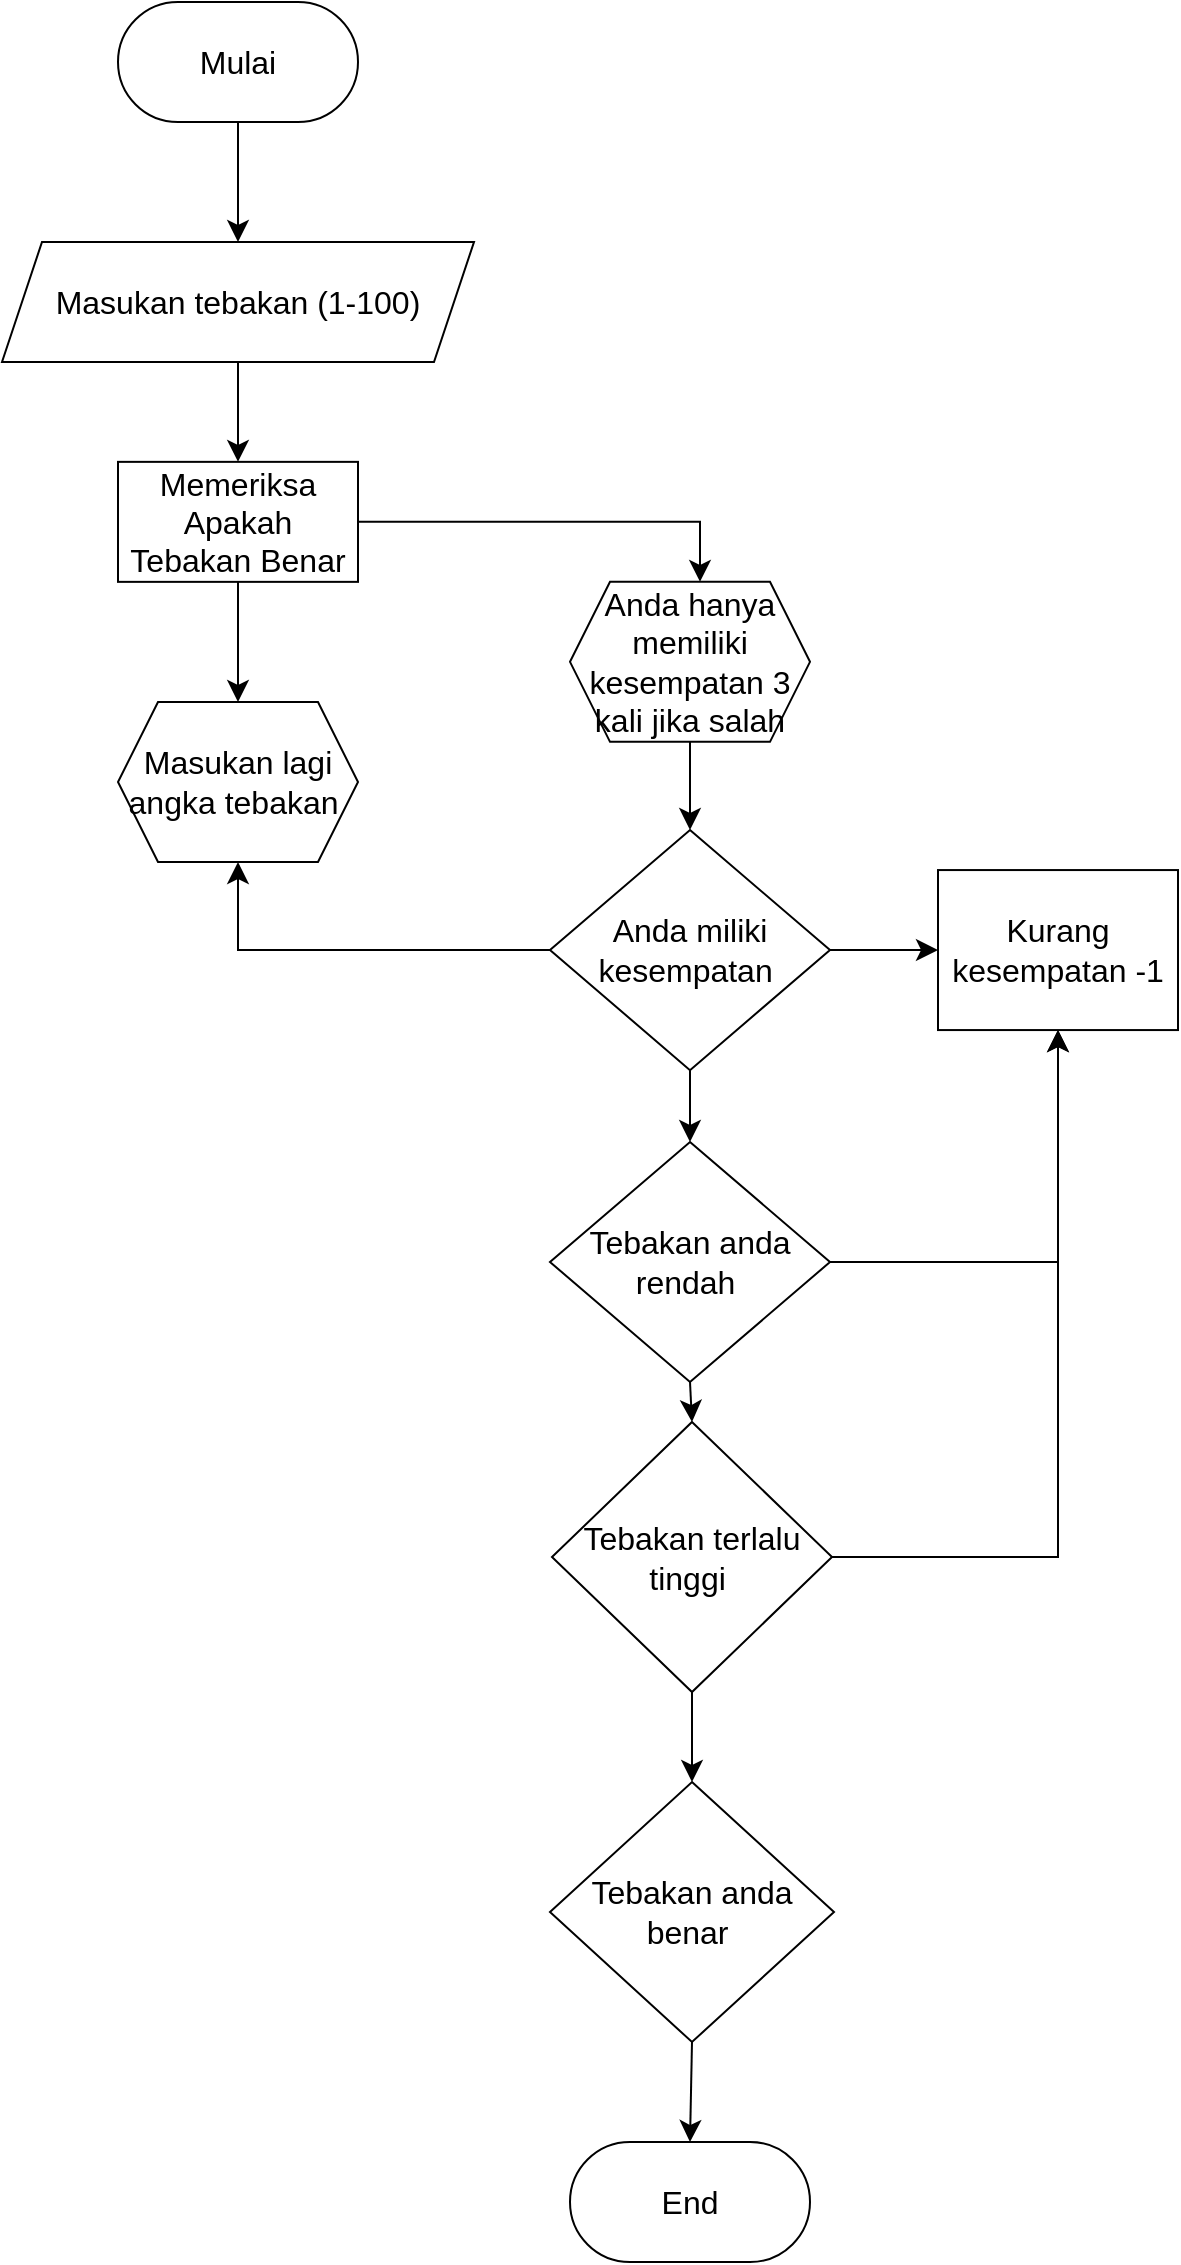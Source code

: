 <mxfile version="22.0.4" type="github">
  <diagram id="C5RBs43oDa-KdzZeNtuy" name="Page-1">
    <mxGraphModel dx="1197" dy="1963" grid="1" gridSize="10" guides="1" tooltips="1" connect="1" arrows="1" fold="1" page="1" pageScale="1" pageWidth="827" pageHeight="1169" math="0" shadow="0">
      <root>
        <mxCell id="WIyWlLk6GJQsqaUBKTNV-0" />
        <mxCell id="WIyWlLk6GJQsqaUBKTNV-1" parent="WIyWlLk6GJQsqaUBKTNV-0" />
        <mxCell id="2ZP7MVJUTkGxahNRQjdo-2" value="" style="edgeStyle=none;orthogonalLoop=1;jettySize=auto;html=1;rounded=0;fontSize=12;startSize=8;endSize=8;curved=1;exitX=0.5;exitY=1;exitDx=0;exitDy=0;entryX=0.5;entryY=0;entryDx=0;entryDy=0;" parent="WIyWlLk6GJQsqaUBKTNV-1" source="pNcdOlw_u13es9BGFDfQ-15" target="_DnQs_Z1P2Ir-Lfi21zD-6" edge="1">
          <mxGeometry width="140" relative="1" as="geometry">
            <mxPoint x="220" y="120" as="sourcePoint" />
            <mxPoint x="220" y="170" as="targetPoint" />
            <Array as="points" />
          </mxGeometry>
        </mxCell>
        <mxCell id="2ZP7MVJUTkGxahNRQjdo-3" style="edgeStyle=none;curved=1;rounded=0;orthogonalLoop=1;jettySize=auto;html=1;exitX=1;exitY=0;exitDx=0;exitDy=0;fontSize=12;startSize=8;endSize=8;" parent="WIyWlLk6GJQsqaUBKTNV-1" edge="1">
          <mxGeometry relative="1" as="geometry">
            <mxPoint x="245" y="310" as="sourcePoint" />
            <mxPoint x="245" y="310" as="targetPoint" />
          </mxGeometry>
        </mxCell>
        <mxCell id="_DnQs_Z1P2Ir-Lfi21zD-2" value="Memeriksa Apakah Tebakan Benar" style="whiteSpace=wrap;html=1;fontSize=16;" parent="WIyWlLk6GJQsqaUBKTNV-1" vertex="1">
          <mxGeometry x="160" y="279.93" width="120" height="60" as="geometry" />
        </mxCell>
        <mxCell id="_DnQs_Z1P2Ir-Lfi21zD-3" value="" style="edgeStyle=none;orthogonalLoop=1;jettySize=auto;html=1;rounded=0;fontSize=12;startSize=8;endSize=8;curved=1;entryX=0.5;entryY=0;entryDx=0;entryDy=0;exitX=0.5;exitY=1;exitDx=0;exitDy=0;" parent="WIyWlLk6GJQsqaUBKTNV-1" source="_DnQs_Z1P2Ir-Lfi21zD-6" target="_DnQs_Z1P2Ir-Lfi21zD-2" edge="1">
          <mxGeometry width="140" relative="1" as="geometry">
            <mxPoint x="210" y="240" as="sourcePoint" />
            <mxPoint x="300" y="260" as="targetPoint" />
            <Array as="points" />
          </mxGeometry>
        </mxCell>
        <mxCell id="_DnQs_Z1P2Ir-Lfi21zD-4" value="Tebakan anda rendah&amp;nbsp;" style="rhombus;whiteSpace=wrap;html=1;fontSize=16;" parent="WIyWlLk6GJQsqaUBKTNV-1" vertex="1">
          <mxGeometry x="376" y="620" width="140" height="120" as="geometry" />
        </mxCell>
        <mxCell id="_DnQs_Z1P2Ir-Lfi21zD-6" value="Masukan tebakan (1-100)" style="shape=parallelogram;perimeter=parallelogramPerimeter;whiteSpace=wrap;html=1;fixedSize=1;fontSize=16;" parent="WIyWlLk6GJQsqaUBKTNV-1" vertex="1">
          <mxGeometry x="102" y="170" width="236" height="60" as="geometry" />
        </mxCell>
        <mxCell id="_DnQs_Z1P2Ir-Lfi21zD-8" value="" style="edgeStyle=none;orthogonalLoop=1;jettySize=auto;html=1;rounded=0;fontSize=12;startSize=8;endSize=8;curved=1;exitX=0.5;exitY=1;exitDx=0;exitDy=0;entryX=0.5;entryY=0;entryDx=0;entryDy=0;" parent="WIyWlLk6GJQsqaUBKTNV-1" source="_DnQs_Z1P2Ir-Lfi21zD-4" target="_DnQs_Z1P2Ir-Lfi21zD-12" edge="1">
          <mxGeometry width="140" relative="1" as="geometry">
            <mxPoint x="260" y="510" as="sourcePoint" />
            <mxPoint x="413" y="500" as="targetPoint" />
            <Array as="points" />
          </mxGeometry>
        </mxCell>
        <mxCell id="_DnQs_Z1P2Ir-Lfi21zD-11" style="edgeStyle=none;curved=1;rounded=0;orthogonalLoop=1;jettySize=auto;html=1;entryX=0.5;entryY=0;entryDx=0;entryDy=0;fontSize=12;startSize=8;endSize=8;" parent="WIyWlLk6GJQsqaUBKTNV-1" edge="1">
          <mxGeometry relative="1" as="geometry">
            <mxPoint x="413" y="500" as="sourcePoint" />
            <mxPoint x="413" y="500" as="targetPoint" />
          </mxGeometry>
        </mxCell>
        <mxCell id="_DnQs_Z1P2Ir-Lfi21zD-12" value="Tebakan terlalu tinggi&amp;nbsp;" style="rhombus;whiteSpace=wrap;html=1;fontSize=16;" parent="WIyWlLk6GJQsqaUBKTNV-1" vertex="1">
          <mxGeometry x="377" y="760" width="140" height="135" as="geometry" />
        </mxCell>
        <mxCell id="_DnQs_Z1P2Ir-Lfi21zD-13" value="" style="edgeStyle=none;orthogonalLoop=1;jettySize=auto;html=1;rounded=0;fontSize=12;startSize=8;endSize=8;curved=1;exitX=0.5;exitY=1;exitDx=0;exitDy=0;entryX=0.5;entryY=0;entryDx=0;entryDy=0;" parent="WIyWlLk6GJQsqaUBKTNV-1" source="_DnQs_Z1P2Ir-Lfi21zD-12" target="_DnQs_Z1P2Ir-Lfi21zD-14" edge="1">
          <mxGeometry width="140" relative="1" as="geometry">
            <mxPoint x="260" y="520" as="sourcePoint" />
            <mxPoint x="410" y="690" as="targetPoint" />
            <Array as="points" />
          </mxGeometry>
        </mxCell>
        <mxCell id="_DnQs_Z1P2Ir-Lfi21zD-14" value="Tebakan anda benar&amp;nbsp;" style="rhombus;whiteSpace=wrap;html=1;fontSize=16;" parent="WIyWlLk6GJQsqaUBKTNV-1" vertex="1">
          <mxGeometry x="376" y="940" width="142" height="130" as="geometry" />
        </mxCell>
        <mxCell id="_KrdQK7Pouet_UWbNt0K-0" value="" style="edgeStyle=segmentEdgeStyle;endArrow=classic;html=1;curved=0;rounded=0;endSize=8;startSize=8;sourcePerimeterSpacing=0;targetPerimeterSpacing=0;fontSize=12;exitX=1;exitY=0.5;exitDx=0;exitDy=0;" parent="WIyWlLk6GJQsqaUBKTNV-1" source="_DnQs_Z1P2Ir-Lfi21zD-2" target="_KrdQK7Pouet_UWbNt0K-6" edge="1">
          <mxGeometry width="140" relative="1" as="geometry">
            <mxPoint x="320" y="299.93" as="sourcePoint" />
            <mxPoint x="230" y="390" as="targetPoint" />
            <Array as="points">
              <mxPoint x="451" y="310" />
            </Array>
          </mxGeometry>
        </mxCell>
        <mxCell id="_KrdQK7Pouet_UWbNt0K-4" value="" style="edgeStyle=none;orthogonalLoop=1;jettySize=auto;html=1;rounded=0;fontSize=12;startSize=8;endSize=8;curved=1;exitX=0.5;exitY=1;exitDx=0;exitDy=0;" parent="WIyWlLk6GJQsqaUBKTNV-1" source="_DnQs_Z1P2Ir-Lfi21zD-2" edge="1" target="pNcdOlw_u13es9BGFDfQ-0">
          <mxGeometry width="140" relative="1" as="geometry">
            <mxPoint x="230" y="420" as="sourcePoint" />
            <mxPoint x="220.0" y="370" as="targetPoint" />
            <Array as="points" />
          </mxGeometry>
        </mxCell>
        <mxCell id="_KrdQK7Pouet_UWbNt0K-6" value="Anda hanya memiliki kesempatan 3 kali jika salah" style="shape=hexagon;perimeter=hexagonPerimeter2;whiteSpace=wrap;html=1;fixedSize=1;fontSize=16;" parent="WIyWlLk6GJQsqaUBKTNV-1" vertex="1">
          <mxGeometry x="386" y="339.93" width="120" height="80" as="geometry" />
        </mxCell>
        <mxCell id="_KrdQK7Pouet_UWbNt0K-12" style="edgeStyle=none;curved=1;rounded=0;orthogonalLoop=1;jettySize=auto;html=1;fontSize=12;startSize=8;endSize=8;entryX=0.5;entryY=0;entryDx=0;entryDy=0;" parent="WIyWlLk6GJQsqaUBKTNV-1" source="_KrdQK7Pouet_UWbNt0K-11" target="_DnQs_Z1P2Ir-Lfi21zD-4" edge="1">
          <mxGeometry relative="1" as="geometry">
            <mxPoint x="580" y="590" as="targetPoint" />
          </mxGeometry>
        </mxCell>
        <mxCell id="_KrdQK7Pouet_UWbNt0K-11" value="Anda miliki kesempatan&amp;nbsp;" style="rhombus;whiteSpace=wrap;html=1;fontSize=16;" parent="WIyWlLk6GJQsqaUBKTNV-1" vertex="1">
          <mxGeometry x="376" y="464" width="140" height="120.07" as="geometry" />
        </mxCell>
        <mxCell id="_KrdQK7Pouet_UWbNt0K-13" value="" style="edgeStyle=none;orthogonalLoop=1;jettySize=auto;html=1;rounded=0;fontSize=12;startSize=8;endSize=8;curved=1;exitX=0.5;exitY=1;exitDx=0;exitDy=0;entryX=0.5;entryY=0;entryDx=0;entryDy=0;" parent="WIyWlLk6GJQsqaUBKTNV-1" source="_KrdQK7Pouet_UWbNt0K-6" target="_KrdQK7Pouet_UWbNt0K-11" edge="1">
          <mxGeometry width="140" relative="1" as="geometry">
            <mxPoint x="390" y="490" as="sourcePoint" />
            <mxPoint x="530" y="490" as="targetPoint" />
            <Array as="points" />
          </mxGeometry>
        </mxCell>
        <mxCell id="pNcdOlw_u13es9BGFDfQ-0" value="Masukan lagi angka tebakan&amp;nbsp;" style="shape=hexagon;perimeter=hexagonPerimeter2;whiteSpace=wrap;html=1;fixedSize=1;fontSize=16;" vertex="1" parent="WIyWlLk6GJQsqaUBKTNV-1">
          <mxGeometry x="160" y="400" width="120" height="80" as="geometry" />
        </mxCell>
        <mxCell id="pNcdOlw_u13es9BGFDfQ-4" value="" style="edgeStyle=none;orthogonalLoop=1;jettySize=auto;html=1;rounded=0;fontSize=12;startSize=8;endSize=8;curved=1;exitX=1;exitY=0.5;exitDx=0;exitDy=0;" edge="1" parent="WIyWlLk6GJQsqaUBKTNV-1" source="_KrdQK7Pouet_UWbNt0K-11" target="pNcdOlw_u13es9BGFDfQ-5">
          <mxGeometry width="140" relative="1" as="geometry">
            <mxPoint x="640" y="590" as="sourcePoint" />
            <mxPoint x="600" y="524" as="targetPoint" />
            <Array as="points" />
          </mxGeometry>
        </mxCell>
        <mxCell id="pNcdOlw_u13es9BGFDfQ-5" value="Kurang kesempatan -1" style="whiteSpace=wrap;html=1;fontSize=16;" vertex="1" parent="WIyWlLk6GJQsqaUBKTNV-1">
          <mxGeometry x="570" y="484.03" width="120" height="80" as="geometry" />
        </mxCell>
        <mxCell id="pNcdOlw_u13es9BGFDfQ-6" value="" style="edgeStyle=segmentEdgeStyle;endArrow=classic;html=1;curved=0;rounded=0;endSize=8;startSize=8;sourcePerimeterSpacing=0;targetPerimeterSpacing=0;fontSize=12;exitX=1;exitY=0.5;exitDx=0;exitDy=0;entryX=0.5;entryY=1;entryDx=0;entryDy=0;" edge="1" parent="WIyWlLk6GJQsqaUBKTNV-1" source="_DnQs_Z1P2Ir-Lfi21zD-4" target="pNcdOlw_u13es9BGFDfQ-5">
          <mxGeometry width="140" relative="1" as="geometry">
            <mxPoint x="560" y="630" as="sourcePoint" />
            <mxPoint x="680" y="620" as="targetPoint" />
            <Array as="points">
              <mxPoint x="630" y="680" />
            </Array>
          </mxGeometry>
        </mxCell>
        <mxCell id="pNcdOlw_u13es9BGFDfQ-10" value="" style="edgeStyle=segmentEdgeStyle;endArrow=classic;html=1;curved=0;rounded=0;endSize=8;startSize=8;sourcePerimeterSpacing=0;targetPerimeterSpacing=0;fontSize=12;entryX=0.5;entryY=1;entryDx=0;entryDy=0;exitX=0;exitY=0.5;exitDx=0;exitDy=0;" edge="1" parent="WIyWlLk6GJQsqaUBKTNV-1" source="_KrdQK7Pouet_UWbNt0K-11" target="pNcdOlw_u13es9BGFDfQ-0">
          <mxGeometry width="140" relative="1" as="geometry">
            <mxPoint x="102" y="494.03" as="sourcePoint" />
            <mxPoint x="242" y="554.03" as="targetPoint" />
            <Array as="points">
              <mxPoint x="220" y="524" />
            </Array>
          </mxGeometry>
        </mxCell>
        <mxCell id="pNcdOlw_u13es9BGFDfQ-12" value="End" style="rounded=1;whiteSpace=wrap;html=1;fontSize=16;arcSize=50;" vertex="1" parent="WIyWlLk6GJQsqaUBKTNV-1">
          <mxGeometry x="386" y="1120" width="120" height="60" as="geometry" />
        </mxCell>
        <mxCell id="pNcdOlw_u13es9BGFDfQ-15" value="Mulai" style="rounded=1;whiteSpace=wrap;html=1;fontSize=16;arcSize=50;" vertex="1" parent="WIyWlLk6GJQsqaUBKTNV-1">
          <mxGeometry x="160" y="50" width="120" height="60" as="geometry" />
        </mxCell>
        <mxCell id="pNcdOlw_u13es9BGFDfQ-16" value="" style="edgeStyle=none;orthogonalLoop=1;jettySize=auto;html=1;rounded=0;fontSize=12;startSize=8;endSize=8;curved=1;exitX=0.5;exitY=1;exitDx=0;exitDy=0;entryX=0.5;entryY=0;entryDx=0;entryDy=0;" edge="1" parent="WIyWlLk6GJQsqaUBKTNV-1" source="_DnQs_Z1P2Ir-Lfi21zD-14" target="pNcdOlw_u13es9BGFDfQ-12">
          <mxGeometry width="140" relative="1" as="geometry">
            <mxPoint x="340" y="1160" as="sourcePoint" />
            <mxPoint x="480" y="1160" as="targetPoint" />
            <Array as="points" />
          </mxGeometry>
        </mxCell>
        <mxCell id="pNcdOlw_u13es9BGFDfQ-18" value="" style="edgeStyle=segmentEdgeStyle;endArrow=classic;html=1;curved=0;rounded=0;endSize=8;startSize=8;sourcePerimeterSpacing=0;targetPerimeterSpacing=0;fontSize=12;exitX=1;exitY=0.5;exitDx=0;exitDy=0;" edge="1" parent="WIyWlLk6GJQsqaUBKTNV-1" source="_DnQs_Z1P2Ir-Lfi21zD-12" target="pNcdOlw_u13es9BGFDfQ-5">
          <mxGeometry width="140" relative="1" as="geometry">
            <mxPoint x="410" y="840" as="sourcePoint" />
            <mxPoint x="630" y="570" as="targetPoint" />
            <Array as="points">
              <mxPoint x="630" y="828" />
            </Array>
          </mxGeometry>
        </mxCell>
      </root>
    </mxGraphModel>
  </diagram>
</mxfile>
